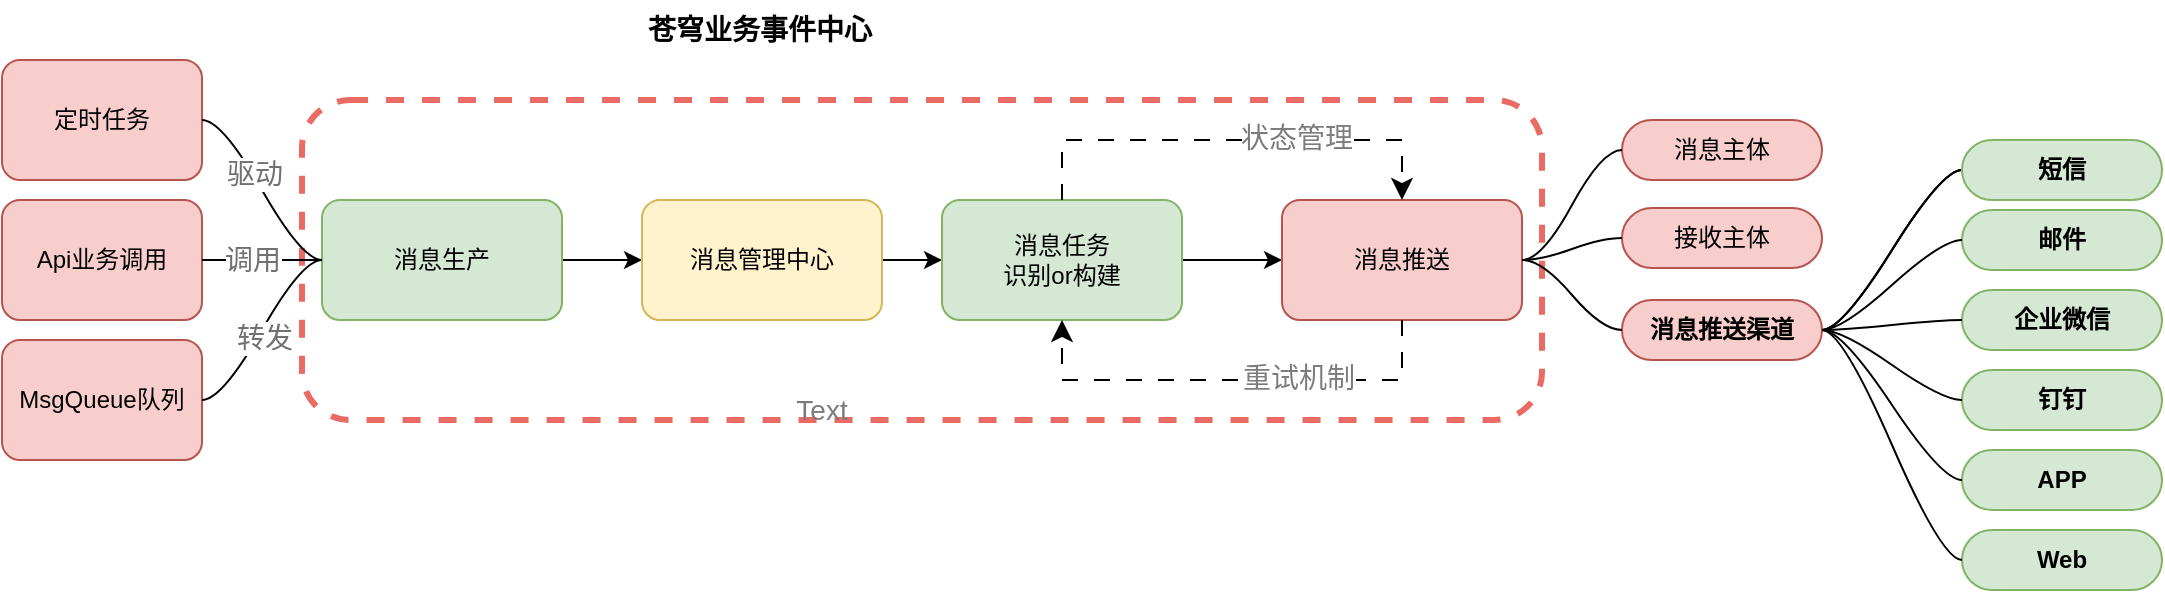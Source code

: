 <mxfile version="20.8.16" type="github">
  <diagram name="第 1 页" id="_mL-_6IBEwXPI1ywCyAi">
    <mxGraphModel dx="1781" dy="616" grid="1" gridSize="10" guides="1" tooltips="1" connect="1" arrows="1" fold="1" page="1" pageScale="1" pageWidth="827" pageHeight="1169" math="0" shadow="0">
      <root>
        <mxCell id="0" />
        <mxCell id="1" parent="0" />
        <mxCell id="qWqL7m0G6dDGyJ0lg5-A-166" value="" style="rounded=1;whiteSpace=wrap;html=1;dashed=1;fillColor=none;strokeColor=#EA6B66;strokeWidth=3;" vertex="1" parent="1">
          <mxGeometry x="100" y="90" width="620" height="160" as="geometry" />
        </mxCell>
        <mxCell id="qWqL7m0G6dDGyJ0lg5-A-73" value="" style="edgeStyle=orthogonalEdgeStyle;rounded=0;orthogonalLoop=1;jettySize=auto;html=1;" edge="1" parent="1" source="qWqL7m0G6dDGyJ0lg5-A-71" target="qWqL7m0G6dDGyJ0lg5-A-72">
          <mxGeometry relative="1" as="geometry" />
        </mxCell>
        <mxCell id="qWqL7m0G6dDGyJ0lg5-A-71" value="消息生产" style="rounded=1;whiteSpace=wrap;html=1;fillColor=#d5e8d4;strokeColor=#82b366;" vertex="1" parent="1">
          <mxGeometry x="110" y="140" width="120" height="60" as="geometry" />
        </mxCell>
        <mxCell id="qWqL7m0G6dDGyJ0lg5-A-75" value="" style="edgeStyle=orthogonalEdgeStyle;rounded=0;orthogonalLoop=1;jettySize=auto;html=1;" edge="1" parent="1" source="qWqL7m0G6dDGyJ0lg5-A-72" target="qWqL7m0G6dDGyJ0lg5-A-74">
          <mxGeometry relative="1" as="geometry" />
        </mxCell>
        <mxCell id="qWqL7m0G6dDGyJ0lg5-A-72" value="消息管理中心" style="whiteSpace=wrap;html=1;rounded=1;fillColor=#fff2cc;strokeColor=#d6b656;" vertex="1" parent="1">
          <mxGeometry x="270" y="140" width="120" height="60" as="geometry" />
        </mxCell>
        <mxCell id="qWqL7m0G6dDGyJ0lg5-A-77" value="" style="edgeStyle=orthogonalEdgeStyle;rounded=0;orthogonalLoop=1;jettySize=auto;html=1;" edge="1" parent="1" source="qWqL7m0G6dDGyJ0lg5-A-74" target="qWqL7m0G6dDGyJ0lg5-A-76">
          <mxGeometry relative="1" as="geometry" />
        </mxCell>
        <mxCell id="qWqL7m0G6dDGyJ0lg5-A-74" value="消息任务&lt;br&gt;识别or构建" style="whiteSpace=wrap;html=1;rounded=1;fillColor=#d5e8d4;strokeColor=#82b366;" vertex="1" parent="1">
          <mxGeometry x="420" y="140" width="120" height="60" as="geometry" />
        </mxCell>
        <mxCell id="qWqL7m0G6dDGyJ0lg5-A-76" value="消息推送" style="whiteSpace=wrap;html=1;rounded=1;fillColor=#f8cecc;strokeColor=#b85450;" vertex="1" parent="1">
          <mxGeometry x="590" y="140" width="120" height="60" as="geometry" />
        </mxCell>
        <mxCell id="qWqL7m0G6dDGyJ0lg5-A-78" value="消息主体" style="whiteSpace=wrap;html=1;rounded=1;arcSize=50;align=center;verticalAlign=middle;strokeWidth=1;autosize=1;spacing=4;treeFolding=1;treeMoving=1;newEdgeStyle={&quot;edgeStyle&quot;:&quot;entityRelationEdgeStyle&quot;,&quot;startArrow&quot;:&quot;none&quot;,&quot;endArrow&quot;:&quot;none&quot;,&quot;segment&quot;:10,&quot;curved&quot;:1,&quot;sourcePerimeterSpacing&quot;:0,&quot;targetPerimeterSpacing&quot;:0};fillColor=#f8cecc;strokeColor=#b85450;" vertex="1" parent="1">
          <mxGeometry x="760" y="100" width="100" height="30" as="geometry" />
        </mxCell>
        <mxCell id="qWqL7m0G6dDGyJ0lg5-A-79" value="" style="edgeStyle=entityRelationEdgeStyle;startArrow=none;endArrow=none;segment=10;curved=1;sourcePerimeterSpacing=0;targetPerimeterSpacing=0;rounded=0;exitX=1;exitY=0.5;exitDx=0;exitDy=0;" edge="1" target="qWqL7m0G6dDGyJ0lg5-A-78" parent="1" source="qWqL7m0G6dDGyJ0lg5-A-76">
          <mxGeometry relative="1" as="geometry">
            <mxPoint x="830" y="170" as="sourcePoint" />
          </mxGeometry>
        </mxCell>
        <mxCell id="qWqL7m0G6dDGyJ0lg5-A-80" value="接收主体" style="whiteSpace=wrap;html=1;rounded=1;arcSize=50;align=center;verticalAlign=middle;strokeWidth=1;autosize=1;spacing=4;treeFolding=1;treeMoving=1;newEdgeStyle={&quot;edgeStyle&quot;:&quot;entityRelationEdgeStyle&quot;,&quot;startArrow&quot;:&quot;none&quot;,&quot;endArrow&quot;:&quot;none&quot;,&quot;segment&quot;:10,&quot;curved&quot;:1,&quot;sourcePerimeterSpacing&quot;:0,&quot;targetPerimeterSpacing&quot;:0};fillColor=#f8cecc;strokeColor=#b85450;" vertex="1" parent="1">
          <mxGeometry x="760" y="144" width="100" height="30" as="geometry" />
        </mxCell>
        <mxCell id="qWqL7m0G6dDGyJ0lg5-A-87" value="" style="edgeStyle=entityRelationEdgeStyle;rounded=0;orthogonalLoop=1;jettySize=auto;html=1;startArrow=none;endArrow=none;segment=10;curved=1;sourcePerimeterSpacing=0;targetPerimeterSpacing=0;" edge="1" parent="1" source="qWqL7m0G6dDGyJ0lg5-A-81" target="qWqL7m0G6dDGyJ0lg5-A-86">
          <mxGeometry relative="1" as="geometry" />
        </mxCell>
        <mxCell id="qWqL7m0G6dDGyJ0lg5-A-88" value="" style="edgeStyle=entityRelationEdgeStyle;rounded=0;orthogonalLoop=1;jettySize=auto;html=1;startArrow=none;endArrow=none;segment=10;curved=1;sourcePerimeterSpacing=0;targetPerimeterSpacing=0;" edge="1" parent="1" source="qWqL7m0G6dDGyJ0lg5-A-81" target="qWqL7m0G6dDGyJ0lg5-A-86">
          <mxGeometry relative="1" as="geometry" />
        </mxCell>
        <mxCell id="qWqL7m0G6dDGyJ0lg5-A-89" value="" style="edgeStyle=entityRelationEdgeStyle;rounded=0;orthogonalLoop=1;jettySize=auto;html=1;startArrow=none;endArrow=none;segment=10;curved=1;sourcePerimeterSpacing=0;targetPerimeterSpacing=0;" edge="1" parent="1" source="qWqL7m0G6dDGyJ0lg5-A-81" target="qWqL7m0G6dDGyJ0lg5-A-86">
          <mxGeometry relative="1" as="geometry" />
        </mxCell>
        <mxCell id="qWqL7m0G6dDGyJ0lg5-A-81" value="消息推送渠道" style="whiteSpace=wrap;html=1;rounded=1;arcSize=50;align=center;verticalAlign=middle;strokeWidth=1;autosize=1;spacing=4;treeFolding=1;treeMoving=1;newEdgeStyle={&quot;edgeStyle&quot;:&quot;entityRelationEdgeStyle&quot;,&quot;startArrow&quot;:&quot;none&quot;,&quot;endArrow&quot;:&quot;none&quot;,&quot;segment&quot;:10,&quot;curved&quot;:1,&quot;sourcePerimeterSpacing&quot;:0,&quot;targetPerimeterSpacing&quot;:0};fontStyle=1;fillColor=#f8cecc;strokeColor=#b85450;" vertex="1" parent="1">
          <mxGeometry x="760" y="190" width="100" height="30" as="geometry" />
        </mxCell>
        <mxCell id="qWqL7m0G6dDGyJ0lg5-A-82" value="" style="edgeStyle=entityRelationEdgeStyle;startArrow=none;endArrow=none;segment=10;curved=1;sourcePerimeterSpacing=0;targetPerimeterSpacing=0;rounded=0;exitX=1;exitY=0.5;exitDx=0;exitDy=0;entryX=0;entryY=0.5;entryDx=0;entryDy=0;" edge="1" parent="1" source="qWqL7m0G6dDGyJ0lg5-A-76" target="qWqL7m0G6dDGyJ0lg5-A-80">
          <mxGeometry relative="1" as="geometry">
            <mxPoint x="840" y="182" as="sourcePoint" />
            <mxPoint x="870" y="155" as="targetPoint" />
          </mxGeometry>
        </mxCell>
        <mxCell id="qWqL7m0G6dDGyJ0lg5-A-83" value="" style="edgeStyle=entityRelationEdgeStyle;startArrow=none;endArrow=none;segment=10;curved=1;sourcePerimeterSpacing=0;targetPerimeterSpacing=0;rounded=0;exitX=1;exitY=0.5;exitDx=0;exitDy=0;" edge="1" parent="1" source="qWqL7m0G6dDGyJ0lg5-A-76" target="qWqL7m0G6dDGyJ0lg5-A-81">
          <mxGeometry relative="1" as="geometry">
            <mxPoint x="830" y="170" as="sourcePoint" />
            <mxPoint x="870" y="195" as="targetPoint" />
          </mxGeometry>
        </mxCell>
        <mxCell id="qWqL7m0G6dDGyJ0lg5-A-86" value="短信" style="whiteSpace=wrap;html=1;rounded=1;arcSize=50;align=center;verticalAlign=middle;strokeWidth=1;autosize=1;spacing=4;treeFolding=1;treeMoving=1;newEdgeStyle={&quot;edgeStyle&quot;:&quot;entityRelationEdgeStyle&quot;,&quot;startArrow&quot;:&quot;none&quot;,&quot;endArrow&quot;:&quot;none&quot;,&quot;segment&quot;:10,&quot;curved&quot;:1,&quot;sourcePerimeterSpacing&quot;:0,&quot;targetPerimeterSpacing&quot;:0};fontStyle=1;fillColor=#d5e8d4;strokeColor=#82b366;" vertex="1" parent="1">
          <mxGeometry x="930" y="110" width="100" height="30" as="geometry" />
        </mxCell>
        <mxCell id="qWqL7m0G6dDGyJ0lg5-A-99" value="邮件" style="whiteSpace=wrap;html=1;rounded=1;arcSize=50;align=center;verticalAlign=middle;strokeWidth=1;autosize=1;spacing=4;treeFolding=1;treeMoving=1;newEdgeStyle={&quot;edgeStyle&quot;:&quot;entityRelationEdgeStyle&quot;,&quot;startArrow&quot;:&quot;none&quot;,&quot;endArrow&quot;:&quot;none&quot;,&quot;segment&quot;:10,&quot;curved&quot;:1,&quot;sourcePerimeterSpacing&quot;:0,&quot;targetPerimeterSpacing&quot;:0};fontStyle=1;fillColor=#d5e8d4;strokeColor=#82b366;" vertex="1" parent="1">
          <mxGeometry x="930" y="145" width="100" height="30" as="geometry" />
        </mxCell>
        <mxCell id="qWqL7m0G6dDGyJ0lg5-A-100" value="企业微信" style="whiteSpace=wrap;html=1;rounded=1;arcSize=50;align=center;verticalAlign=middle;strokeWidth=1;autosize=1;spacing=4;treeFolding=1;treeMoving=1;newEdgeStyle={&quot;edgeStyle&quot;:&quot;entityRelationEdgeStyle&quot;,&quot;startArrow&quot;:&quot;none&quot;,&quot;endArrow&quot;:&quot;none&quot;,&quot;segment&quot;:10,&quot;curved&quot;:1,&quot;sourcePerimeterSpacing&quot;:0,&quot;targetPerimeterSpacing&quot;:0};fontStyle=1;fillColor=#d5e8d4;strokeColor=#82b366;" vertex="1" parent="1">
          <mxGeometry x="930" y="185" width="100" height="30" as="geometry" />
        </mxCell>
        <mxCell id="qWqL7m0G6dDGyJ0lg5-A-101" value="钉钉" style="whiteSpace=wrap;html=1;rounded=1;arcSize=50;align=center;verticalAlign=middle;strokeWidth=1;autosize=1;spacing=4;treeFolding=1;treeMoving=1;newEdgeStyle={&quot;edgeStyle&quot;:&quot;entityRelationEdgeStyle&quot;,&quot;startArrow&quot;:&quot;none&quot;,&quot;endArrow&quot;:&quot;none&quot;,&quot;segment&quot;:10,&quot;curved&quot;:1,&quot;sourcePerimeterSpacing&quot;:0,&quot;targetPerimeterSpacing&quot;:0};fontStyle=1;fillColor=#d5e8d4;strokeColor=#82b366;" vertex="1" parent="1">
          <mxGeometry x="930" y="225" width="100" height="30" as="geometry" />
        </mxCell>
        <mxCell id="qWqL7m0G6dDGyJ0lg5-A-102" value="APP" style="whiteSpace=wrap;html=1;rounded=1;arcSize=50;align=center;verticalAlign=middle;strokeWidth=1;autosize=1;spacing=4;treeFolding=1;treeMoving=1;newEdgeStyle={&quot;edgeStyle&quot;:&quot;entityRelationEdgeStyle&quot;,&quot;startArrow&quot;:&quot;none&quot;,&quot;endArrow&quot;:&quot;none&quot;,&quot;segment&quot;:10,&quot;curved&quot;:1,&quot;sourcePerimeterSpacing&quot;:0,&quot;targetPerimeterSpacing&quot;:0};fontStyle=1;fillColor=#d5e8d4;strokeColor=#82b366;" vertex="1" parent="1">
          <mxGeometry x="930" y="265" width="100" height="30" as="geometry" />
        </mxCell>
        <mxCell id="qWqL7m0G6dDGyJ0lg5-A-103" value="Web" style="whiteSpace=wrap;html=1;rounded=1;arcSize=50;align=center;verticalAlign=middle;strokeWidth=1;autosize=1;spacing=4;treeFolding=1;treeMoving=1;newEdgeStyle={&quot;edgeStyle&quot;:&quot;entityRelationEdgeStyle&quot;,&quot;startArrow&quot;:&quot;none&quot;,&quot;endArrow&quot;:&quot;none&quot;,&quot;segment&quot;:10,&quot;curved&quot;:1,&quot;sourcePerimeterSpacing&quot;:0,&quot;targetPerimeterSpacing&quot;:0};fontStyle=1;fillColor=#d5e8d4;strokeColor=#82b366;" vertex="1" parent="1">
          <mxGeometry x="930" y="305" width="100" height="30" as="geometry" />
        </mxCell>
        <mxCell id="qWqL7m0G6dDGyJ0lg5-A-104" value="定时任务" style="rounded=1;whiteSpace=wrap;html=1;fillColor=#f8cecc;strokeColor=#b85450;" vertex="1" parent="1">
          <mxGeometry x="-50" y="70" width="100" height="60" as="geometry" />
        </mxCell>
        <mxCell id="qWqL7m0G6dDGyJ0lg5-A-106" value="Api业务调用" style="rounded=1;whiteSpace=wrap;html=1;fillColor=#f8cecc;strokeColor=#b85450;" vertex="1" parent="1">
          <mxGeometry x="-50" y="140" width="100" height="60" as="geometry" />
        </mxCell>
        <mxCell id="qWqL7m0G6dDGyJ0lg5-A-107" value="MsgQueue队列" style="rounded=1;whiteSpace=wrap;html=1;fillColor=#f8cecc;strokeColor=#b85450;" vertex="1" parent="1">
          <mxGeometry x="-50" y="210" width="100" height="60" as="geometry" />
        </mxCell>
        <mxCell id="qWqL7m0G6dDGyJ0lg5-A-111" value="" style="edgeStyle=entityRelationEdgeStyle;startArrow=none;endArrow=none;segment=10;curved=1;sourcePerimeterSpacing=0;targetPerimeterSpacing=0;rounded=0;entryX=0;entryY=0.5;entryDx=0;entryDy=0;exitX=1;exitY=0.5;exitDx=0;exitDy=0;" edge="1" parent="1" source="qWqL7m0G6dDGyJ0lg5-A-107" target="qWqL7m0G6dDGyJ0lg5-A-71">
          <mxGeometry relative="1" as="geometry">
            <mxPoint x="80" y="210" as="sourcePoint" />
            <mxPoint x="40" y="110" as="targetPoint" />
          </mxGeometry>
        </mxCell>
        <mxCell id="qWqL7m0G6dDGyJ0lg5-A-168" value="转发" style="edgeLabel;html=1;align=center;verticalAlign=middle;resizable=0;points=[];fontSize=14;fontColor=#707070;" vertex="1" connectable="0" parent="qWqL7m0G6dDGyJ0lg5-A-111">
          <mxGeometry x="-0.059" y="-3" relative="1" as="geometry">
            <mxPoint as="offset" />
          </mxGeometry>
        </mxCell>
        <mxCell id="qWqL7m0G6dDGyJ0lg5-A-112" value="" style="edgeStyle=entityRelationEdgeStyle;startArrow=none;endArrow=none;segment=10;curved=1;sourcePerimeterSpacing=0;targetPerimeterSpacing=0;rounded=0;entryX=0;entryY=0.5;entryDx=0;entryDy=0;exitX=1;exitY=0.5;exitDx=0;exitDy=0;" edge="1" parent="1" source="qWqL7m0G6dDGyJ0lg5-A-106" target="qWqL7m0G6dDGyJ0lg5-A-71">
          <mxGeometry relative="1" as="geometry">
            <mxPoint x="40" y="250" as="sourcePoint" />
            <mxPoint x="120" y="180" as="targetPoint" />
          </mxGeometry>
        </mxCell>
        <mxCell id="qWqL7m0G6dDGyJ0lg5-A-169" value="调用" style="edgeLabel;html=1;align=center;verticalAlign=middle;resizable=0;points=[];fontSize=14;fontColor=#707070;" vertex="1" connectable="0" parent="qWqL7m0G6dDGyJ0lg5-A-112">
          <mxGeometry x="-0.167" relative="1" as="geometry">
            <mxPoint as="offset" />
          </mxGeometry>
        </mxCell>
        <mxCell id="qWqL7m0G6dDGyJ0lg5-A-113" value="" style="edgeStyle=entityRelationEdgeStyle;startArrow=none;endArrow=none;segment=10;curved=1;sourcePerimeterSpacing=0;targetPerimeterSpacing=0;rounded=0;exitX=1;exitY=0.5;exitDx=0;exitDy=0;" edge="1" parent="1" source="qWqL7m0G6dDGyJ0lg5-A-104">
          <mxGeometry relative="1" as="geometry">
            <mxPoint x="40" y="180" as="sourcePoint" />
            <mxPoint x="110" y="170" as="targetPoint" />
          </mxGeometry>
        </mxCell>
        <mxCell id="qWqL7m0G6dDGyJ0lg5-A-170" value="驱动" style="edgeLabel;html=1;align=center;verticalAlign=middle;resizable=0;points=[];fontSize=14;fontColor=#707070;" vertex="1" connectable="0" parent="qWqL7m0G6dDGyJ0lg5-A-113">
          <mxGeometry x="-0.187" relative="1" as="geometry">
            <mxPoint as="offset" />
          </mxGeometry>
        </mxCell>
        <mxCell id="qWqL7m0G6dDGyJ0lg5-A-114" value="" style="edgeStyle=entityRelationEdgeStyle;rounded=0;orthogonalLoop=1;jettySize=auto;html=1;startArrow=none;endArrow=none;segment=10;curved=1;sourcePerimeterSpacing=0;targetPerimeterSpacing=0;entryX=0;entryY=0.5;entryDx=0;entryDy=0;exitX=1;exitY=0.5;exitDx=0;exitDy=0;" edge="1" parent="1" source="qWqL7m0G6dDGyJ0lg5-A-81" target="qWqL7m0G6dDGyJ0lg5-A-99">
          <mxGeometry relative="1" as="geometry">
            <mxPoint x="885" y="210" as="sourcePoint" />
            <mxPoint x="915" y="180" as="targetPoint" />
          </mxGeometry>
        </mxCell>
        <mxCell id="qWqL7m0G6dDGyJ0lg5-A-115" value="" style="edgeStyle=entityRelationEdgeStyle;rounded=0;orthogonalLoop=1;jettySize=auto;html=1;startArrow=none;endArrow=none;segment=10;curved=1;sourcePerimeterSpacing=0;targetPerimeterSpacing=0;entryX=0;entryY=0.5;entryDx=0;entryDy=0;exitX=1;exitY=0.5;exitDx=0;exitDy=0;" edge="1" parent="1" source="qWqL7m0G6dDGyJ0lg5-A-81" target="qWqL7m0G6dDGyJ0lg5-A-100">
          <mxGeometry relative="1" as="geometry">
            <mxPoint x="885" y="200" as="sourcePoint" />
            <mxPoint x="945" y="170" as="targetPoint" />
          </mxGeometry>
        </mxCell>
        <mxCell id="qWqL7m0G6dDGyJ0lg5-A-116" value="" style="edgeStyle=entityRelationEdgeStyle;rounded=0;orthogonalLoop=1;jettySize=auto;html=1;startArrow=none;endArrow=none;segment=10;curved=1;sourcePerimeterSpacing=0;targetPerimeterSpacing=0;entryX=0;entryY=0.5;entryDx=0;entryDy=0;exitX=1;exitY=0.5;exitDx=0;exitDy=0;" edge="1" parent="1" source="qWqL7m0G6dDGyJ0lg5-A-81" target="qWqL7m0G6dDGyJ0lg5-A-101">
          <mxGeometry relative="1" as="geometry">
            <mxPoint x="885" y="210" as="sourcePoint" />
            <mxPoint x="945" y="210" as="targetPoint" />
          </mxGeometry>
        </mxCell>
        <mxCell id="qWqL7m0G6dDGyJ0lg5-A-117" value="" style="edgeStyle=entityRelationEdgeStyle;rounded=0;orthogonalLoop=1;jettySize=auto;html=1;startArrow=none;endArrow=none;segment=10;curved=1;sourcePerimeterSpacing=0;targetPerimeterSpacing=0;entryX=0;entryY=0.5;entryDx=0;entryDy=0;exitX=1;exitY=0.5;exitDx=0;exitDy=0;" edge="1" parent="1" source="qWqL7m0G6dDGyJ0lg5-A-81" target="qWqL7m0G6dDGyJ0lg5-A-102">
          <mxGeometry relative="1" as="geometry">
            <mxPoint x="890" y="215" as="sourcePoint" />
            <mxPoint x="945" y="250" as="targetPoint" />
          </mxGeometry>
        </mxCell>
        <mxCell id="qWqL7m0G6dDGyJ0lg5-A-118" value="" style="edgeStyle=entityRelationEdgeStyle;rounded=0;orthogonalLoop=1;jettySize=auto;html=1;startArrow=none;endArrow=none;segment=10;curved=1;sourcePerimeterSpacing=0;targetPerimeterSpacing=0;entryX=0;entryY=0.5;entryDx=0;entryDy=0;exitX=1;exitY=0.5;exitDx=0;exitDy=0;" edge="1" parent="1" source="qWqL7m0G6dDGyJ0lg5-A-81" target="qWqL7m0G6dDGyJ0lg5-A-103">
          <mxGeometry relative="1" as="geometry">
            <mxPoint x="890" y="215" as="sourcePoint" />
            <mxPoint x="945" y="290" as="targetPoint" />
          </mxGeometry>
        </mxCell>
        <mxCell id="qWqL7m0G6dDGyJ0lg5-A-167" value="苍穹业务事件中心" style="text;html=1;strokeColor=none;fillColor=none;align=center;verticalAlign=middle;whiteSpace=wrap;rounded=0;fontStyle=1;fontSize=14;" vertex="1" parent="1">
          <mxGeometry x="244" y="40" width="170" height="30" as="geometry" />
        </mxCell>
        <mxCell id="qWqL7m0G6dDGyJ0lg5-A-173" value="" style="edgeStyle=elbowEdgeStyle;elbow=horizontal;endArrow=classic;html=1;curved=0;rounded=0;endSize=8;startSize=8;dashed=1;dashPattern=8 8;fontSize=14;exitX=0.5;exitY=0;exitDx=0;exitDy=0;entryX=0.5;entryY=0;entryDx=0;entryDy=0;" edge="1" parent="1" source="qWqL7m0G6dDGyJ0lg5-A-74" target="qWqL7m0G6dDGyJ0lg5-A-76">
          <mxGeometry width="50" height="50" relative="1" as="geometry">
            <mxPoint x="550" y="90" as="sourcePoint" />
            <mxPoint x="600" y="40" as="targetPoint" />
            <Array as="points">
              <mxPoint x="570" y="110" />
            </Array>
          </mxGeometry>
        </mxCell>
        <mxCell id="qWqL7m0G6dDGyJ0lg5-A-174" value="状态管理" style="edgeLabel;html=1;align=center;verticalAlign=middle;resizable=0;points=[];fontSize=14;fontColor=#7D7B7D;" vertex="1" connectable="0" parent="qWqL7m0G6dDGyJ0lg5-A-173">
          <mxGeometry x="0.278" y="1" relative="1" as="geometry">
            <mxPoint as="offset" />
          </mxGeometry>
        </mxCell>
        <mxCell id="qWqL7m0G6dDGyJ0lg5-A-175" value="" style="edgeStyle=elbowEdgeStyle;elbow=horizontal;endArrow=classic;html=1;curved=0;rounded=0;endSize=8;startSize=8;dashed=1;dashPattern=8 8;fontSize=14;exitX=0.5;exitY=1;exitDx=0;exitDy=0;entryX=0.5;entryY=1;entryDx=0;entryDy=0;" edge="1" parent="1" source="qWqL7m0G6dDGyJ0lg5-A-76" target="qWqL7m0G6dDGyJ0lg5-A-74">
          <mxGeometry width="50" height="50" relative="1" as="geometry">
            <mxPoint x="620" y="300" as="sourcePoint" />
            <mxPoint x="670" y="250" as="targetPoint" />
            <Array as="points">
              <mxPoint x="560" y="230" />
            </Array>
          </mxGeometry>
        </mxCell>
        <mxCell id="qWqL7m0G6dDGyJ0lg5-A-176" value="重试机制" style="edgeLabel;html=1;align=center;verticalAlign=middle;resizable=0;points=[];fontSize=14;fontColor=#7D7B7D;" vertex="1" connectable="0" parent="qWqL7m0G6dDGyJ0lg5-A-175">
          <mxGeometry x="-0.287" y="-1" relative="1" as="geometry">
            <mxPoint as="offset" />
          </mxGeometry>
        </mxCell>
        <mxCell id="qWqL7m0G6dDGyJ0lg5-A-177" value="Text" style="text;html=1;strokeColor=none;fillColor=none;align=center;verticalAlign=middle;whiteSpace=wrap;rounded=0;fontSize=14;fontColor=#7D7B7D;" vertex="1" parent="1">
          <mxGeometry x="330" y="230" width="60" height="30" as="geometry" />
        </mxCell>
      </root>
    </mxGraphModel>
  </diagram>
</mxfile>
